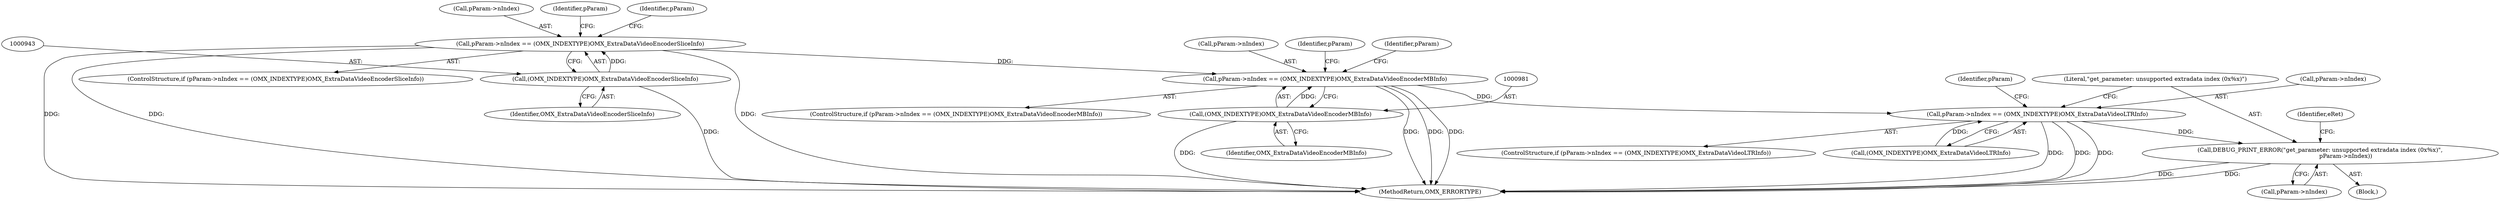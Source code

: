 digraph "0_Android_560ccdb509a7b86186fac0fce1b25bd9a3e6a6e8_5@pointer" {
"1000976" [label="(Call,pParam->nIndex == (OMX_INDEXTYPE)OMX_ExtraDataVideoEncoderMBInfo)"];
"1000938" [label="(Call,pParam->nIndex == (OMX_INDEXTYPE)OMX_ExtraDataVideoEncoderSliceInfo)"];
"1000942" [label="(Call,(OMX_INDEXTYPE)OMX_ExtraDataVideoEncoderSliceInfo)"];
"1000980" [label="(Call,(OMX_INDEXTYPE)OMX_ExtraDataVideoEncoderMBInfo)"];
"1001014" [label="(Call,pParam->nIndex == (OMX_INDEXTYPE)OMX_ExtraDataVideoLTRInfo)"];
"1001052" [label="(Call,DEBUG_PRINT_ERROR(\"get_parameter: unsupported extradata index (0x%x)\",\n                            pParam->nIndex))"];
"1001015" [label="(Call,pParam->nIndex)"];
"1001013" [label="(ControlStructure,if (pParam->nIndex == (OMX_INDEXTYPE)OMX_ExtraDataVideoLTRInfo))"];
"1000977" [label="(Call,pParam->nIndex)"];
"1001018" [label="(Call,(OMX_INDEXTYPE)OMX_ExtraDataVideoLTRInfo)"];
"1001051" [label="(Block,)"];
"1000976" [label="(Call,pParam->nIndex == (OMX_INDEXTYPE)OMX_ExtraDataVideoEncoderMBInfo)"];
"1000982" [label="(Identifier,OMX_ExtraDataVideoEncoderMBInfo)"];
"1001054" [label="(Call,pParam->nIndex)"];
"1000939" [label="(Call,pParam->nIndex)"];
"1000937" [label="(ControlStructure,if (pParam->nIndex == (OMX_INDEXTYPE)OMX_ExtraDataVideoEncoderSliceInfo))"];
"1000980" [label="(Call,(OMX_INDEXTYPE)OMX_ExtraDataVideoEncoderMBInfo)"];
"1001014" [label="(Call,pParam->nIndex == (OMX_INDEXTYPE)OMX_ExtraDataVideoLTRInfo)"];
"1001444" [label="(MethodReturn,OMX_ERRORTYPE)"];
"1000978" [label="(Identifier,pParam)"];
"1000975" [label="(ControlStructure,if (pParam->nIndex == (OMX_INDEXTYPE)OMX_ExtraDataVideoEncoderMBInfo))"];
"1001058" [label="(Identifier,eRet)"];
"1000949" [label="(Identifier,pParam)"];
"1001052" [label="(Call,DEBUG_PRINT_ERROR(\"get_parameter: unsupported extradata index (0x%x)\",\n                            pParam->nIndex))"];
"1000944" [label="(Identifier,OMX_ExtraDataVideoEncoderSliceInfo)"];
"1001016" [label="(Identifier,pParam)"];
"1000938" [label="(Call,pParam->nIndex == (OMX_INDEXTYPE)OMX_ExtraDataVideoEncoderSliceInfo)"];
"1000987" [label="(Identifier,pParam)"];
"1001053" [label="(Literal,\"get_parameter: unsupported extradata index (0x%x)\")"];
"1001025" [label="(Identifier,pParam)"];
"1000942" [label="(Call,(OMX_INDEXTYPE)OMX_ExtraDataVideoEncoderSliceInfo)"];
"1000976" -> "1000975"  [label="AST: "];
"1000976" -> "1000980"  [label="CFG: "];
"1000977" -> "1000976"  [label="AST: "];
"1000980" -> "1000976"  [label="AST: "];
"1000987" -> "1000976"  [label="CFG: "];
"1001016" -> "1000976"  [label="CFG: "];
"1000976" -> "1001444"  [label="DDG: "];
"1000976" -> "1001444"  [label="DDG: "];
"1000976" -> "1001444"  [label="DDG: "];
"1000938" -> "1000976"  [label="DDG: "];
"1000980" -> "1000976"  [label="DDG: "];
"1000976" -> "1001014"  [label="DDG: "];
"1000938" -> "1000937"  [label="AST: "];
"1000938" -> "1000942"  [label="CFG: "];
"1000939" -> "1000938"  [label="AST: "];
"1000942" -> "1000938"  [label="AST: "];
"1000949" -> "1000938"  [label="CFG: "];
"1000978" -> "1000938"  [label="CFG: "];
"1000938" -> "1001444"  [label="DDG: "];
"1000938" -> "1001444"  [label="DDG: "];
"1000938" -> "1001444"  [label="DDG: "];
"1000942" -> "1000938"  [label="DDG: "];
"1000942" -> "1000944"  [label="CFG: "];
"1000943" -> "1000942"  [label="AST: "];
"1000944" -> "1000942"  [label="AST: "];
"1000942" -> "1001444"  [label="DDG: "];
"1000980" -> "1000982"  [label="CFG: "];
"1000981" -> "1000980"  [label="AST: "];
"1000982" -> "1000980"  [label="AST: "];
"1000980" -> "1001444"  [label="DDG: "];
"1001014" -> "1001013"  [label="AST: "];
"1001014" -> "1001018"  [label="CFG: "];
"1001015" -> "1001014"  [label="AST: "];
"1001018" -> "1001014"  [label="AST: "];
"1001025" -> "1001014"  [label="CFG: "];
"1001053" -> "1001014"  [label="CFG: "];
"1001014" -> "1001444"  [label="DDG: "];
"1001014" -> "1001444"  [label="DDG: "];
"1001014" -> "1001444"  [label="DDG: "];
"1001018" -> "1001014"  [label="DDG: "];
"1001014" -> "1001052"  [label="DDG: "];
"1001052" -> "1001051"  [label="AST: "];
"1001052" -> "1001054"  [label="CFG: "];
"1001053" -> "1001052"  [label="AST: "];
"1001054" -> "1001052"  [label="AST: "];
"1001058" -> "1001052"  [label="CFG: "];
"1001052" -> "1001444"  [label="DDG: "];
"1001052" -> "1001444"  [label="DDG: "];
}
